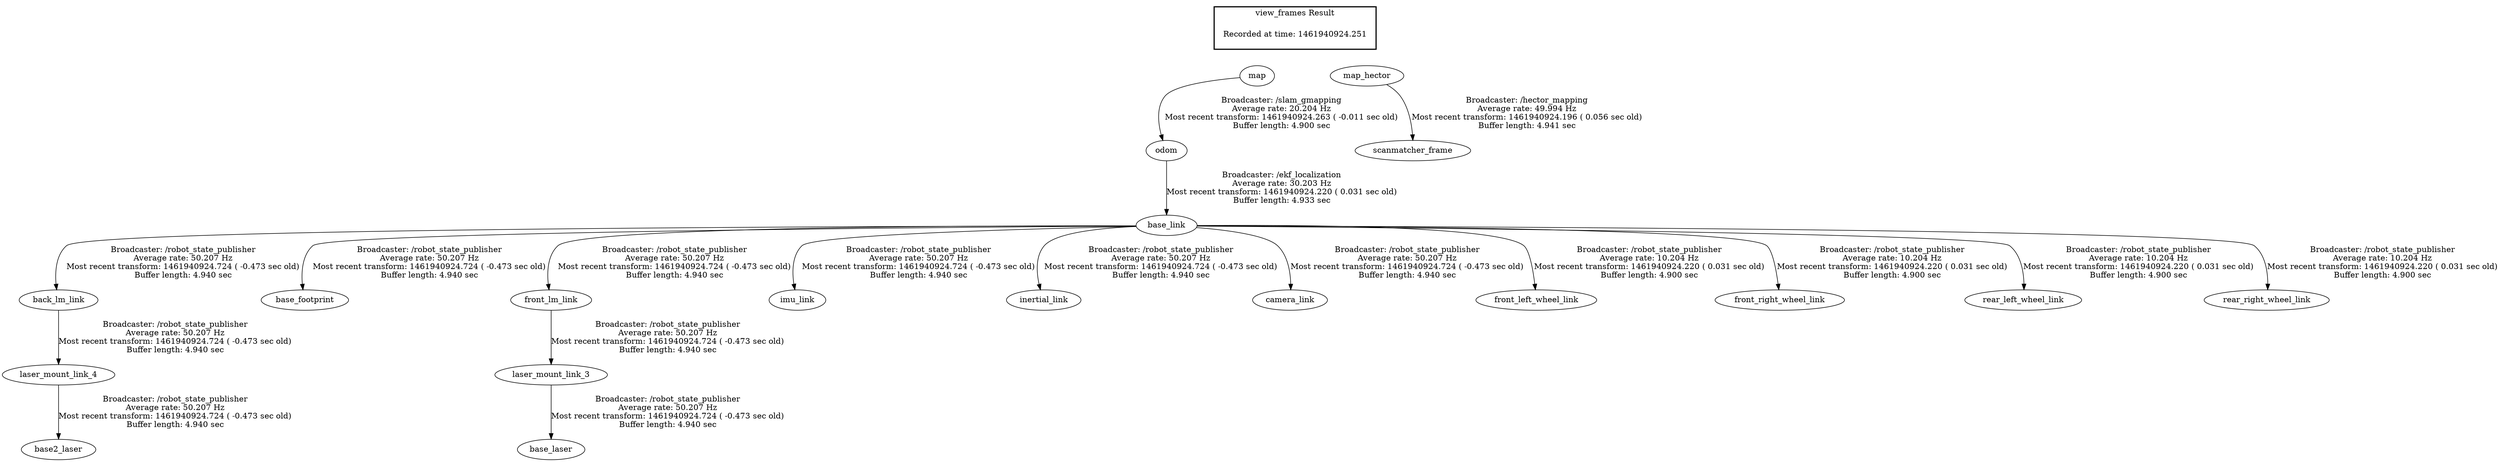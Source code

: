 digraph G {
"base_link" -> "back_lm_link"[label="Broadcaster: /robot_state_publisher\nAverage rate: 50.207 Hz\nMost recent transform: 1461940924.724 ( -0.473 sec old)\nBuffer length: 4.940 sec\n"];
"odom" -> "base_link"[label="Broadcaster: /ekf_localization\nAverage rate: 30.203 Hz\nMost recent transform: 1461940924.220 ( 0.031 sec old)\nBuffer length: 4.933 sec\n"];
"base_link" -> "base_footprint"[label="Broadcaster: /robot_state_publisher\nAverage rate: 50.207 Hz\nMost recent transform: 1461940924.724 ( -0.473 sec old)\nBuffer length: 4.940 sec\n"];
"laser_mount_link_3" -> "base_laser"[label="Broadcaster: /robot_state_publisher\nAverage rate: 50.207 Hz\nMost recent transform: 1461940924.724 ( -0.473 sec old)\nBuffer length: 4.940 sec\n"];
"front_lm_link" -> "laser_mount_link_3"[label="Broadcaster: /robot_state_publisher\nAverage rate: 50.207 Hz\nMost recent transform: 1461940924.724 ( -0.473 sec old)\nBuffer length: 4.940 sec\n"];
"laser_mount_link_4" -> "base2_laser"[label="Broadcaster: /robot_state_publisher\nAverage rate: 50.207 Hz\nMost recent transform: 1461940924.724 ( -0.473 sec old)\nBuffer length: 4.940 sec\n"];
"back_lm_link" -> "laser_mount_link_4"[label="Broadcaster: /robot_state_publisher\nAverage rate: 50.207 Hz\nMost recent transform: 1461940924.724 ( -0.473 sec old)\nBuffer length: 4.940 sec\n"];
"base_link" -> "front_lm_link"[label="Broadcaster: /robot_state_publisher\nAverage rate: 50.207 Hz\nMost recent transform: 1461940924.724 ( -0.473 sec old)\nBuffer length: 4.940 sec\n"];
"base_link" -> "imu_link"[label="Broadcaster: /robot_state_publisher\nAverage rate: 50.207 Hz\nMost recent transform: 1461940924.724 ( -0.473 sec old)\nBuffer length: 4.940 sec\n"];
"base_link" -> "inertial_link"[label="Broadcaster: /robot_state_publisher\nAverage rate: 50.207 Hz\nMost recent transform: 1461940924.724 ( -0.473 sec old)\nBuffer length: 4.940 sec\n"];
"base_link" -> "camera_link"[label="Broadcaster: /robot_state_publisher\nAverage rate: 50.207 Hz\nMost recent transform: 1461940924.724 ( -0.473 sec old)\nBuffer length: 4.940 sec\n"];
"map" -> "odom"[label="Broadcaster: /slam_gmapping\nAverage rate: 20.204 Hz\nMost recent transform: 1461940924.263 ( -0.011 sec old)\nBuffer length: 4.900 sec\n"];
"map_hector" -> "scanmatcher_frame"[label="Broadcaster: /hector_mapping\nAverage rate: 49.994 Hz\nMost recent transform: 1461940924.196 ( 0.056 sec old)\nBuffer length: 4.941 sec\n"];
"base_link" -> "front_left_wheel_link"[label="Broadcaster: /robot_state_publisher\nAverage rate: 10.204 Hz\nMost recent transform: 1461940924.220 ( 0.031 sec old)\nBuffer length: 4.900 sec\n"];
"base_link" -> "front_right_wheel_link"[label="Broadcaster: /robot_state_publisher\nAverage rate: 10.204 Hz\nMost recent transform: 1461940924.220 ( 0.031 sec old)\nBuffer length: 4.900 sec\n"];
"base_link" -> "rear_left_wheel_link"[label="Broadcaster: /robot_state_publisher\nAverage rate: 10.204 Hz\nMost recent transform: 1461940924.220 ( 0.031 sec old)\nBuffer length: 4.900 sec\n"];
"base_link" -> "rear_right_wheel_link"[label="Broadcaster: /robot_state_publisher\nAverage rate: 10.204 Hz\nMost recent transform: 1461940924.220 ( 0.031 sec old)\nBuffer length: 4.900 sec\n"];
edge [style=invis];
 subgraph cluster_legend { style=bold; color=black; label ="view_frames Result";
"Recorded at time: 1461940924.251"[ shape=plaintext ] ;
 }->"map_hector";
edge [style=invis];
 subgraph cluster_legend { style=bold; color=black; label ="view_frames Result";
"Recorded at time: 1461940924.251"[ shape=plaintext ] ;
 }->"map";
}